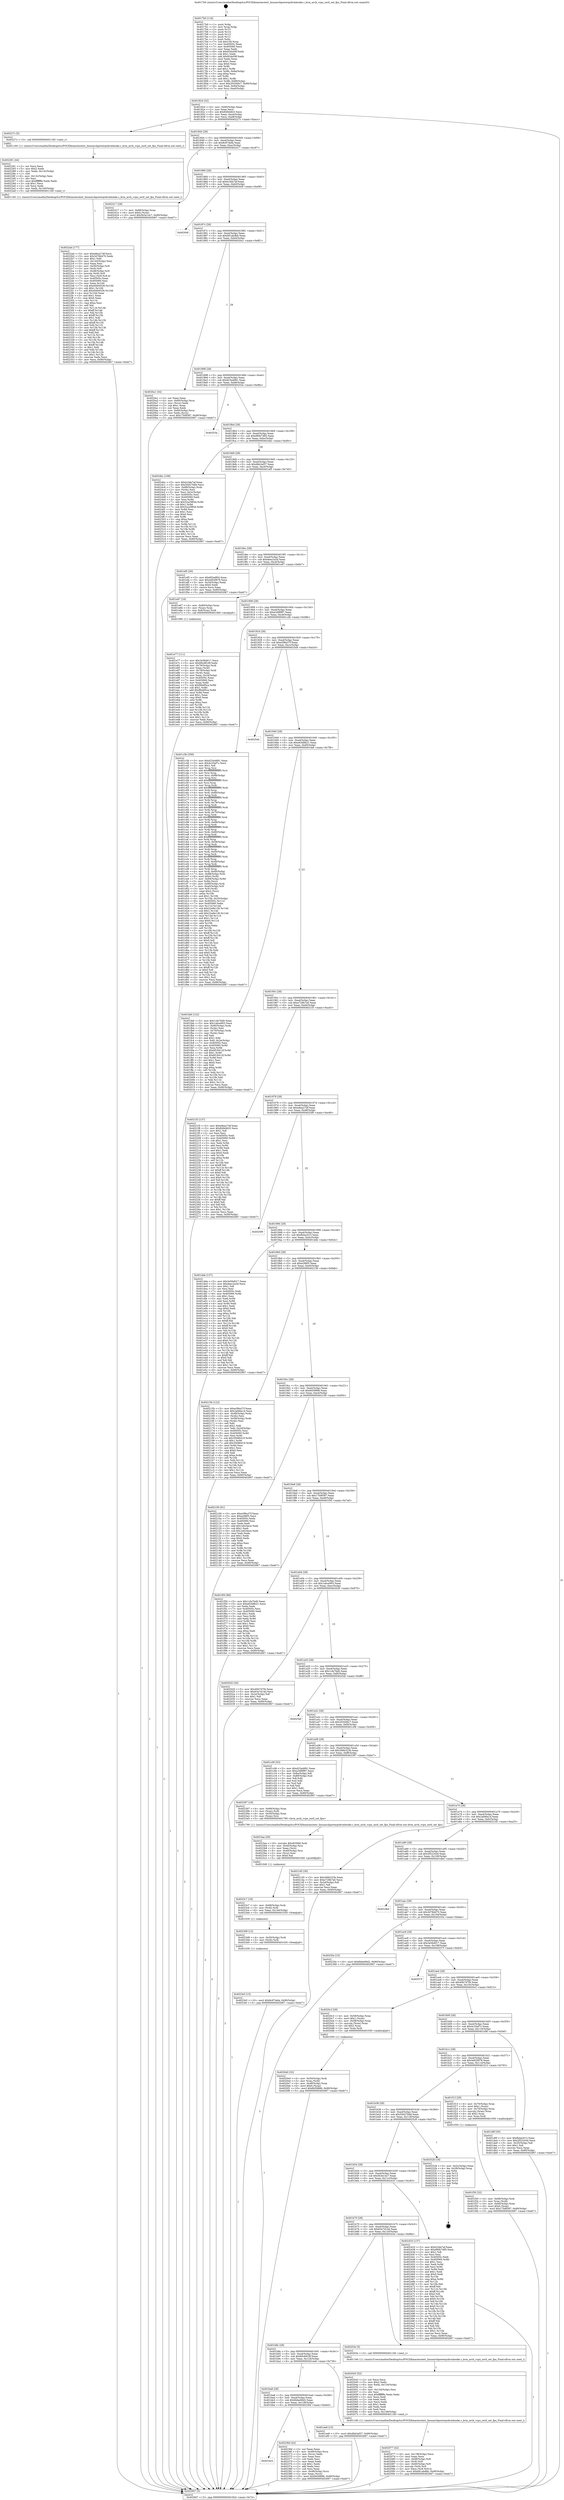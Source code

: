 digraph "0x4017b0" {
  label = "0x4017b0 (/mnt/c/Users/mathe/Desktop/tcc/POCII/binaries/extr_linuxarchpowerpckvmbooke.c_kvm_arch_vcpu_ioctl_set_fpu_Final-ollvm.out::main(0))"
  labelloc = "t"
  node[shape=record]

  Entry [label="",width=0.3,height=0.3,shape=circle,fillcolor=black,style=filled]
  "0x401824" [label="{
     0x401824 [32]\l
     | [instrs]\l
     &nbsp;&nbsp;0x401824 \<+6\>: mov -0x90(%rbp),%eax\l
     &nbsp;&nbsp;0x40182a \<+2\>: mov %eax,%ecx\l
     &nbsp;&nbsp;0x40182c \<+6\>: sub $0x849d4fc5,%ecx\l
     &nbsp;&nbsp;0x401832 \<+6\>: mov %eax,-0xa4(%rbp)\l
     &nbsp;&nbsp;0x401838 \<+6\>: mov %ecx,-0xa8(%rbp)\l
     &nbsp;&nbsp;0x40183e \<+6\>: je 000000000040227c \<main+0xacc\>\l
  }"]
  "0x40227c" [label="{
     0x40227c [5]\l
     | [instrs]\l
     &nbsp;&nbsp;0x40227c \<+5\>: call 0000000000401160 \<next_i\>\l
     | [calls]\l
     &nbsp;&nbsp;0x401160 \{1\} (/mnt/c/Users/mathe/Desktop/tcc/POCII/binaries/extr_linuxarchpowerpckvmbooke.c_kvm_arch_vcpu_ioctl_set_fpu_Final-ollvm.out::next_i)\l
  }"]
  "0x401844" [label="{
     0x401844 [28]\l
     | [instrs]\l
     &nbsp;&nbsp;0x401844 \<+5\>: jmp 0000000000401849 \<main+0x99\>\l
     &nbsp;&nbsp;0x401849 \<+6\>: mov -0xa4(%rbp),%eax\l
     &nbsp;&nbsp;0x40184f \<+5\>: sub $0x8c97defa,%eax\l
     &nbsp;&nbsp;0x401854 \<+6\>: mov %eax,-0xac(%rbp)\l
     &nbsp;&nbsp;0x40185a \<+6\>: je 0000000000402417 \<main+0xc67\>\l
  }"]
  Exit [label="",width=0.3,height=0.3,shape=circle,fillcolor=black,style=filled,peripheries=2]
  "0x402417" [label="{
     0x402417 [28]\l
     | [instrs]\l
     &nbsp;&nbsp;0x402417 \<+7\>: mov -0x88(%rbp),%rax\l
     &nbsp;&nbsp;0x40241e \<+6\>: movl $0x0,(%rax)\l
     &nbsp;&nbsp;0x402424 \<+10\>: movl $0x5b3e14c7,-0x90(%rbp)\l
     &nbsp;&nbsp;0x40242e \<+5\>: jmp 0000000000402667 \<main+0xeb7\>\l
  }"]
  "0x401860" [label="{
     0x401860 [28]\l
     | [instrs]\l
     &nbsp;&nbsp;0x401860 \<+5\>: jmp 0000000000401865 \<main+0xb5\>\l
     &nbsp;&nbsp;0x401865 \<+6\>: mov -0xa4(%rbp),%eax\l
     &nbsp;&nbsp;0x40186b \<+5\>: sub $0xb1bfa7af,%eax\l
     &nbsp;&nbsp;0x401870 \<+6\>: mov %eax,-0xb0(%rbp)\l
     &nbsp;&nbsp;0x401876 \<+6\>: je 000000000040264f \<main+0xe9f\>\l
  }"]
  "0x4023e5" [label="{
     0x4023e5 [15]\l
     | [instrs]\l
     &nbsp;&nbsp;0x4023e5 \<+10\>: movl $0x8c97defa,-0x90(%rbp)\l
     &nbsp;&nbsp;0x4023ef \<+5\>: jmp 0000000000402667 \<main+0xeb7\>\l
  }"]
  "0x40264f" [label="{
     0x40264f\l
  }", style=dashed]
  "0x40187c" [label="{
     0x40187c [28]\l
     | [instrs]\l
     &nbsp;&nbsp;0x40187c \<+5\>: jmp 0000000000401881 \<main+0xd1\>\l
     &nbsp;&nbsp;0x401881 \<+6\>: mov -0xa4(%rbp),%eax\l
     &nbsp;&nbsp;0x401887 \<+5\>: sub $0xb81abdbb,%eax\l
     &nbsp;&nbsp;0x40188c \<+6\>: mov %eax,-0xb4(%rbp)\l
     &nbsp;&nbsp;0x401892 \<+6\>: je 00000000004020a1 \<main+0x8f1\>\l
  }"]
  "0x4023d9" [label="{
     0x4023d9 [12]\l
     | [instrs]\l
     &nbsp;&nbsp;0x4023d9 \<+4\>: mov -0x50(%rbp),%rdi\l
     &nbsp;&nbsp;0x4023dd \<+3\>: mov (%rdi),%rdi\l
     &nbsp;&nbsp;0x4023e0 \<+5\>: call 0000000000401030 \<free@plt\>\l
     | [calls]\l
     &nbsp;&nbsp;0x401030 \{1\} (unknown)\l
  }"]
  "0x4020a1" [label="{
     0x4020a1 [34]\l
     | [instrs]\l
     &nbsp;&nbsp;0x4020a1 \<+2\>: xor %eax,%eax\l
     &nbsp;&nbsp;0x4020a3 \<+4\>: mov -0x60(%rbp),%rcx\l
     &nbsp;&nbsp;0x4020a7 \<+2\>: mov (%rcx),%edx\l
     &nbsp;&nbsp;0x4020a9 \<+3\>: sub $0x1,%eax\l
     &nbsp;&nbsp;0x4020ac \<+2\>: sub %eax,%edx\l
     &nbsp;&nbsp;0x4020ae \<+4\>: mov -0x60(%rbp),%rcx\l
     &nbsp;&nbsp;0x4020b2 \<+2\>: mov %edx,(%rcx)\l
     &nbsp;&nbsp;0x4020b4 \<+10\>: movl $0x17b9f387,-0x90(%rbp)\l
     &nbsp;&nbsp;0x4020be \<+5\>: jmp 0000000000402667 \<main+0xeb7\>\l
  }"]
  "0x401898" [label="{
     0x401898 [28]\l
     | [instrs]\l
     &nbsp;&nbsp;0x401898 \<+5\>: jmp 000000000040189d \<main+0xed\>\l
     &nbsp;&nbsp;0x40189d \<+6\>: mov -0xa4(%rbp),%eax\l
     &nbsp;&nbsp;0x4018a3 \<+5\>: sub $0xd23a4891,%eax\l
     &nbsp;&nbsp;0x4018a8 \<+6\>: mov %eax,-0xb8(%rbp)\l
     &nbsp;&nbsp;0x4018ae \<+6\>: je 000000000040253a \<main+0xd8a\>\l
  }"]
  "0x4023c7" [label="{
     0x4023c7 [18]\l
     | [instrs]\l
     &nbsp;&nbsp;0x4023c7 \<+4\>: mov -0x68(%rbp),%rdi\l
     &nbsp;&nbsp;0x4023cb \<+3\>: mov (%rdi),%rdi\l
     &nbsp;&nbsp;0x4023ce \<+6\>: mov %eax,-0x144(%rbp)\l
     &nbsp;&nbsp;0x4023d4 \<+5\>: call 0000000000401030 \<free@plt\>\l
     | [calls]\l
     &nbsp;&nbsp;0x401030 \{1\} (unknown)\l
  }"]
  "0x40253a" [label="{
     0x40253a\l
  }", style=dashed]
  "0x4018b4" [label="{
     0x4018b4 [28]\l
     | [instrs]\l
     &nbsp;&nbsp;0x4018b4 \<+5\>: jmp 00000000004018b9 \<main+0x109\>\l
     &nbsp;&nbsp;0x4018b9 \<+6\>: mov -0xa4(%rbp),%eax\l
     &nbsp;&nbsp;0x4018bf \<+5\>: sub $0xd90b7485,%eax\l
     &nbsp;&nbsp;0x4018c4 \<+6\>: mov %eax,-0xbc(%rbp)\l
     &nbsp;&nbsp;0x4018ca \<+6\>: je 00000000004024bc \<main+0xd0c\>\l
  }"]
  "0x4023aa" [label="{
     0x4023aa [29]\l
     | [instrs]\l
     &nbsp;&nbsp;0x4023aa \<+10\>: movabs $0x4030b6,%rdi\l
     &nbsp;&nbsp;0x4023b4 \<+4\>: mov -0x40(%rbp),%rsi\l
     &nbsp;&nbsp;0x4023b8 \<+2\>: mov %eax,(%rsi)\l
     &nbsp;&nbsp;0x4023ba \<+4\>: mov -0x40(%rbp),%rsi\l
     &nbsp;&nbsp;0x4023be \<+2\>: mov (%rsi),%esi\l
     &nbsp;&nbsp;0x4023c0 \<+2\>: mov $0x0,%al\l
     &nbsp;&nbsp;0x4023c2 \<+5\>: call 0000000000401040 \<printf@plt\>\l
     | [calls]\l
     &nbsp;&nbsp;0x401040 \{1\} (unknown)\l
  }"]
  "0x4024bc" [label="{
     0x4024bc [108]\l
     | [instrs]\l
     &nbsp;&nbsp;0x4024bc \<+5\>: mov $0xb1bfa7af,%eax\l
     &nbsp;&nbsp;0x4024c1 \<+5\>: mov $0x50d27b8d,%ecx\l
     &nbsp;&nbsp;0x4024c6 \<+7\>: mov -0x88(%rbp),%rdx\l
     &nbsp;&nbsp;0x4024cd \<+2\>: mov (%rdx),%esi\l
     &nbsp;&nbsp;0x4024cf \<+3\>: mov %esi,-0x2c(%rbp)\l
     &nbsp;&nbsp;0x4024d2 \<+7\>: mov 0x40505c,%esi\l
     &nbsp;&nbsp;0x4024d9 \<+7\>: mov 0x405060,%edi\l
     &nbsp;&nbsp;0x4024e0 \<+3\>: mov %esi,%r8d\l
     &nbsp;&nbsp;0x4024e3 \<+7\>: add $0x52a2985d,%r8d\l
     &nbsp;&nbsp;0x4024ea \<+4\>: sub $0x1,%r8d\l
     &nbsp;&nbsp;0x4024ee \<+7\>: sub $0x52a2985d,%r8d\l
     &nbsp;&nbsp;0x4024f5 \<+4\>: imul %r8d,%esi\l
     &nbsp;&nbsp;0x4024f9 \<+3\>: and $0x1,%esi\l
     &nbsp;&nbsp;0x4024fc \<+3\>: cmp $0x0,%esi\l
     &nbsp;&nbsp;0x4024ff \<+4\>: sete %r9b\l
     &nbsp;&nbsp;0x402503 \<+3\>: cmp $0xa,%edi\l
     &nbsp;&nbsp;0x402506 \<+4\>: setl %r10b\l
     &nbsp;&nbsp;0x40250a \<+3\>: mov %r9b,%r11b\l
     &nbsp;&nbsp;0x40250d \<+3\>: and %r10b,%r11b\l
     &nbsp;&nbsp;0x402510 \<+3\>: xor %r10b,%r9b\l
     &nbsp;&nbsp;0x402513 \<+3\>: or %r9b,%r11b\l
     &nbsp;&nbsp;0x402516 \<+4\>: test $0x1,%r11b\l
     &nbsp;&nbsp;0x40251a \<+3\>: cmovne %ecx,%eax\l
     &nbsp;&nbsp;0x40251d \<+6\>: mov %eax,-0x90(%rbp)\l
     &nbsp;&nbsp;0x402523 \<+5\>: jmp 0000000000402667 \<main+0xeb7\>\l
  }"]
  "0x4018d0" [label="{
     0x4018d0 [28]\l
     | [instrs]\l
     &nbsp;&nbsp;0x4018d0 \<+5\>: jmp 00000000004018d5 \<main+0x125\>\l
     &nbsp;&nbsp;0x4018d5 \<+6\>: mov -0xa4(%rbp),%eax\l
     &nbsp;&nbsp;0x4018db \<+5\>: sub $0xdbb3af37,%eax\l
     &nbsp;&nbsp;0x4018e0 \<+6\>: mov %eax,-0xc0(%rbp)\l
     &nbsp;&nbsp;0x4018e6 \<+6\>: je 0000000000401ef5 \<main+0x745\>\l
  }"]
  "0x401bc4" [label="{
     0x401bc4\l
  }", style=dashed]
  "0x401ef5" [label="{
     0x401ef5 [30]\l
     | [instrs]\l
     &nbsp;&nbsp;0x401ef5 \<+5\>: mov $0x6f2edf04,%eax\l
     &nbsp;&nbsp;0x401efa \<+5\>: mov $0x4d02f978,%ecx\l
     &nbsp;&nbsp;0x401eff \<+3\>: mov -0x34(%rbp),%edx\l
     &nbsp;&nbsp;0x401f02 \<+3\>: cmp $0x0,%edx\l
     &nbsp;&nbsp;0x401f05 \<+3\>: cmove %ecx,%eax\l
     &nbsp;&nbsp;0x401f08 \<+6\>: mov %eax,-0x90(%rbp)\l
     &nbsp;&nbsp;0x401f0e \<+5\>: jmp 0000000000402667 \<main+0xeb7\>\l
  }"]
  "0x4018ec" [label="{
     0x4018ec [28]\l
     | [instrs]\l
     &nbsp;&nbsp;0x4018ec \<+5\>: jmp 00000000004018f1 \<main+0x141\>\l
     &nbsp;&nbsp;0x4018f1 \<+6\>: mov -0xa4(%rbp),%eax\l
     &nbsp;&nbsp;0x4018f7 \<+5\>: sub $0xdeec2a3d,%eax\l
     &nbsp;&nbsp;0x4018fc \<+6\>: mov %eax,-0xc4(%rbp)\l
     &nbsp;&nbsp;0x401902 \<+6\>: je 0000000000401e67 \<main+0x6b7\>\l
  }"]
  "0x40236d" [label="{
     0x40236d [42]\l
     | [instrs]\l
     &nbsp;&nbsp;0x40236d \<+2\>: xor %eax,%eax\l
     &nbsp;&nbsp;0x40236f \<+4\>: mov -0x48(%rbp),%rcx\l
     &nbsp;&nbsp;0x402373 \<+2\>: mov (%rcx),%edx\l
     &nbsp;&nbsp;0x402375 \<+2\>: mov %eax,%esi\l
     &nbsp;&nbsp;0x402377 \<+2\>: sub %edx,%esi\l
     &nbsp;&nbsp;0x402379 \<+2\>: mov %eax,%edx\l
     &nbsp;&nbsp;0x40237b \<+3\>: sub $0x1,%edx\l
     &nbsp;&nbsp;0x40237e \<+2\>: add %edx,%esi\l
     &nbsp;&nbsp;0x402380 \<+2\>: sub %esi,%eax\l
     &nbsp;&nbsp;0x402382 \<+4\>: mov -0x48(%rbp),%rcx\l
     &nbsp;&nbsp;0x402386 \<+2\>: mov %eax,(%rcx)\l
     &nbsp;&nbsp;0x402388 \<+10\>: movl $0x8459886,-0x90(%rbp)\l
     &nbsp;&nbsp;0x402392 \<+5\>: jmp 0000000000402667 \<main+0xeb7\>\l
  }"]
  "0x401e67" [label="{
     0x401e67 [16]\l
     | [instrs]\l
     &nbsp;&nbsp;0x401e67 \<+4\>: mov -0x80(%rbp),%rax\l
     &nbsp;&nbsp;0x401e6b \<+3\>: mov (%rax),%rax\l
     &nbsp;&nbsp;0x401e6e \<+4\>: mov 0x8(%rax),%rdi\l
     &nbsp;&nbsp;0x401e72 \<+5\>: call 0000000000401060 \<atoi@plt\>\l
     | [calls]\l
     &nbsp;&nbsp;0x401060 \{1\} (unknown)\l
  }"]
  "0x401908" [label="{
     0x401908 [28]\l
     | [instrs]\l
     &nbsp;&nbsp;0x401908 \<+5\>: jmp 000000000040190d \<main+0x15d\>\l
     &nbsp;&nbsp;0x40190d \<+6\>: mov -0xa4(%rbp),%eax\l
     &nbsp;&nbsp;0x401913 \<+5\>: sub $0xe3df9f97,%eax\l
     &nbsp;&nbsp;0x401918 \<+6\>: mov %eax,-0xc8(%rbp)\l
     &nbsp;&nbsp;0x40191e \<+6\>: je 0000000000401c3b \<main+0x48b\>\l
  }"]
  "0x4022ad" [label="{
     0x4022ad [177]\l
     | [instrs]\l
     &nbsp;&nbsp;0x4022ad \<+5\>: mov $0xe8ea27df,%ecx\l
     &nbsp;&nbsp;0x4022b2 \<+5\>: mov $0x3d78d470,%edx\l
     &nbsp;&nbsp;0x4022b7 \<+3\>: mov $0x1,%dil\l
     &nbsp;&nbsp;0x4022ba \<+6\>: mov -0x140(%rbp),%esi\l
     &nbsp;&nbsp;0x4022c0 \<+3\>: imul %eax,%esi\l
     &nbsp;&nbsp;0x4022c3 \<+4\>: mov -0x50(%rbp),%r8\l
     &nbsp;&nbsp;0x4022c7 \<+3\>: mov (%r8),%r8\l
     &nbsp;&nbsp;0x4022ca \<+4\>: mov -0x48(%rbp),%r9\l
     &nbsp;&nbsp;0x4022ce \<+3\>: movslq (%r9),%r9\l
     &nbsp;&nbsp;0x4022d1 \<+4\>: mov %esi,(%r8,%r9,4)\l
     &nbsp;&nbsp;0x4022d5 \<+7\>: mov 0x40505c,%eax\l
     &nbsp;&nbsp;0x4022dc \<+7\>: mov 0x405060,%esi\l
     &nbsp;&nbsp;0x4022e3 \<+3\>: mov %eax,%r10d\l
     &nbsp;&nbsp;0x4022e6 \<+7\>: sub $0xe0d04526,%r10d\l
     &nbsp;&nbsp;0x4022ed \<+4\>: sub $0x1,%r10d\l
     &nbsp;&nbsp;0x4022f1 \<+7\>: add $0xe0d04526,%r10d\l
     &nbsp;&nbsp;0x4022f8 \<+4\>: imul %r10d,%eax\l
     &nbsp;&nbsp;0x4022fc \<+3\>: and $0x1,%eax\l
     &nbsp;&nbsp;0x4022ff \<+3\>: cmp $0x0,%eax\l
     &nbsp;&nbsp;0x402302 \<+4\>: sete %r11b\l
     &nbsp;&nbsp;0x402306 \<+3\>: cmp $0xa,%esi\l
     &nbsp;&nbsp;0x402309 \<+3\>: setl %bl\l
     &nbsp;&nbsp;0x40230c \<+3\>: mov %r11b,%r14b\l
     &nbsp;&nbsp;0x40230f \<+4\>: xor $0xff,%r14b\l
     &nbsp;&nbsp;0x402313 \<+3\>: mov %bl,%r15b\l
     &nbsp;&nbsp;0x402316 \<+4\>: xor $0xff,%r15b\l
     &nbsp;&nbsp;0x40231a \<+4\>: xor $0x1,%dil\l
     &nbsp;&nbsp;0x40231e \<+3\>: mov %r14b,%r12b\l
     &nbsp;&nbsp;0x402321 \<+4\>: and $0xff,%r12b\l
     &nbsp;&nbsp;0x402325 \<+3\>: and %dil,%r11b\l
     &nbsp;&nbsp;0x402328 \<+3\>: mov %r15b,%r13b\l
     &nbsp;&nbsp;0x40232b \<+4\>: and $0xff,%r13b\l
     &nbsp;&nbsp;0x40232f \<+3\>: and %dil,%bl\l
     &nbsp;&nbsp;0x402332 \<+3\>: or %r11b,%r12b\l
     &nbsp;&nbsp;0x402335 \<+3\>: or %bl,%r13b\l
     &nbsp;&nbsp;0x402338 \<+3\>: xor %r13b,%r12b\l
     &nbsp;&nbsp;0x40233b \<+3\>: or %r15b,%r14b\l
     &nbsp;&nbsp;0x40233e \<+4\>: xor $0xff,%r14b\l
     &nbsp;&nbsp;0x402342 \<+4\>: or $0x1,%dil\l
     &nbsp;&nbsp;0x402346 \<+3\>: and %dil,%r14b\l
     &nbsp;&nbsp;0x402349 \<+3\>: or %r14b,%r12b\l
     &nbsp;&nbsp;0x40234c \<+4\>: test $0x1,%r12b\l
     &nbsp;&nbsp;0x402350 \<+3\>: cmovne %edx,%ecx\l
     &nbsp;&nbsp;0x402353 \<+6\>: mov %ecx,-0x90(%rbp)\l
     &nbsp;&nbsp;0x402359 \<+5\>: jmp 0000000000402667 \<main+0xeb7\>\l
  }"]
  "0x401c3b" [label="{
     0x401c3b [356]\l
     | [instrs]\l
     &nbsp;&nbsp;0x401c3b \<+5\>: mov $0xd23a4891,%eax\l
     &nbsp;&nbsp;0x401c40 \<+5\>: mov $0x4c35af7c,%ecx\l
     &nbsp;&nbsp;0x401c45 \<+2\>: mov $0x1,%dl\l
     &nbsp;&nbsp;0x401c47 \<+3\>: mov %rsp,%rsi\l
     &nbsp;&nbsp;0x401c4a \<+4\>: add $0xfffffffffffffff0,%rsi\l
     &nbsp;&nbsp;0x401c4e \<+3\>: mov %rsi,%rsp\l
     &nbsp;&nbsp;0x401c51 \<+7\>: mov %rsi,-0x88(%rbp)\l
     &nbsp;&nbsp;0x401c58 \<+3\>: mov %rsp,%rsi\l
     &nbsp;&nbsp;0x401c5b \<+4\>: add $0xfffffffffffffff0,%rsi\l
     &nbsp;&nbsp;0x401c5f \<+3\>: mov %rsi,%rsp\l
     &nbsp;&nbsp;0x401c62 \<+3\>: mov %rsp,%rdi\l
     &nbsp;&nbsp;0x401c65 \<+4\>: add $0xfffffffffffffff0,%rdi\l
     &nbsp;&nbsp;0x401c69 \<+3\>: mov %rdi,%rsp\l
     &nbsp;&nbsp;0x401c6c \<+4\>: mov %rdi,-0x80(%rbp)\l
     &nbsp;&nbsp;0x401c70 \<+3\>: mov %rsp,%rdi\l
     &nbsp;&nbsp;0x401c73 \<+4\>: add $0xfffffffffffffff0,%rdi\l
     &nbsp;&nbsp;0x401c77 \<+3\>: mov %rdi,%rsp\l
     &nbsp;&nbsp;0x401c7a \<+4\>: mov %rdi,-0x78(%rbp)\l
     &nbsp;&nbsp;0x401c7e \<+3\>: mov %rsp,%rdi\l
     &nbsp;&nbsp;0x401c81 \<+4\>: add $0xfffffffffffffff0,%rdi\l
     &nbsp;&nbsp;0x401c85 \<+3\>: mov %rdi,%rsp\l
     &nbsp;&nbsp;0x401c88 \<+4\>: mov %rdi,-0x70(%rbp)\l
     &nbsp;&nbsp;0x401c8c \<+3\>: mov %rsp,%rdi\l
     &nbsp;&nbsp;0x401c8f \<+4\>: add $0xfffffffffffffff0,%rdi\l
     &nbsp;&nbsp;0x401c93 \<+3\>: mov %rdi,%rsp\l
     &nbsp;&nbsp;0x401c96 \<+4\>: mov %rdi,-0x68(%rbp)\l
     &nbsp;&nbsp;0x401c9a \<+3\>: mov %rsp,%rdi\l
     &nbsp;&nbsp;0x401c9d \<+4\>: add $0xfffffffffffffff0,%rdi\l
     &nbsp;&nbsp;0x401ca1 \<+3\>: mov %rdi,%rsp\l
     &nbsp;&nbsp;0x401ca4 \<+4\>: mov %rdi,-0x60(%rbp)\l
     &nbsp;&nbsp;0x401ca8 \<+3\>: mov %rsp,%rdi\l
     &nbsp;&nbsp;0x401cab \<+4\>: add $0xfffffffffffffff0,%rdi\l
     &nbsp;&nbsp;0x401caf \<+3\>: mov %rdi,%rsp\l
     &nbsp;&nbsp;0x401cb2 \<+4\>: mov %rdi,-0x58(%rbp)\l
     &nbsp;&nbsp;0x401cb6 \<+3\>: mov %rsp,%rdi\l
     &nbsp;&nbsp;0x401cb9 \<+4\>: add $0xfffffffffffffff0,%rdi\l
     &nbsp;&nbsp;0x401cbd \<+3\>: mov %rdi,%rsp\l
     &nbsp;&nbsp;0x401cc0 \<+4\>: mov %rdi,-0x50(%rbp)\l
     &nbsp;&nbsp;0x401cc4 \<+3\>: mov %rsp,%rdi\l
     &nbsp;&nbsp;0x401cc7 \<+4\>: add $0xfffffffffffffff0,%rdi\l
     &nbsp;&nbsp;0x401ccb \<+3\>: mov %rdi,%rsp\l
     &nbsp;&nbsp;0x401cce \<+4\>: mov %rdi,-0x48(%rbp)\l
     &nbsp;&nbsp;0x401cd2 \<+3\>: mov %rsp,%rdi\l
     &nbsp;&nbsp;0x401cd5 \<+4\>: add $0xfffffffffffffff0,%rdi\l
     &nbsp;&nbsp;0x401cd9 \<+3\>: mov %rdi,%rsp\l
     &nbsp;&nbsp;0x401cdc \<+4\>: mov %rdi,-0x40(%rbp)\l
     &nbsp;&nbsp;0x401ce0 \<+7\>: mov -0x88(%rbp),%rdi\l
     &nbsp;&nbsp;0x401ce7 \<+6\>: movl $0x0,(%rdi)\l
     &nbsp;&nbsp;0x401ced \<+7\>: mov -0x94(%rbp),%r8d\l
     &nbsp;&nbsp;0x401cf4 \<+3\>: mov %r8d,(%rsi)\l
     &nbsp;&nbsp;0x401cf7 \<+4\>: mov -0x80(%rbp),%rdi\l
     &nbsp;&nbsp;0x401cfb \<+7\>: mov -0xa0(%rbp),%r9\l
     &nbsp;&nbsp;0x401d02 \<+3\>: mov %r9,(%rdi)\l
     &nbsp;&nbsp;0x401d05 \<+3\>: cmpl $0x2,(%rsi)\l
     &nbsp;&nbsp;0x401d08 \<+4\>: setne %r10b\l
     &nbsp;&nbsp;0x401d0c \<+4\>: and $0x1,%r10b\l
     &nbsp;&nbsp;0x401d10 \<+4\>: mov %r10b,-0x35(%rbp)\l
     &nbsp;&nbsp;0x401d14 \<+8\>: mov 0x40505c,%r11d\l
     &nbsp;&nbsp;0x401d1c \<+7\>: mov 0x405060,%ebx\l
     &nbsp;&nbsp;0x401d23 \<+3\>: mov %r11d,%r14d\l
     &nbsp;&nbsp;0x401d26 \<+7\>: sub $0x22a9e136,%r14d\l
     &nbsp;&nbsp;0x401d2d \<+4\>: sub $0x1,%r14d\l
     &nbsp;&nbsp;0x401d31 \<+7\>: add $0x22a9e136,%r14d\l
     &nbsp;&nbsp;0x401d38 \<+4\>: imul %r14d,%r11d\l
     &nbsp;&nbsp;0x401d3c \<+4\>: and $0x1,%r11d\l
     &nbsp;&nbsp;0x401d40 \<+4\>: cmp $0x0,%r11d\l
     &nbsp;&nbsp;0x401d44 \<+4\>: sete %r10b\l
     &nbsp;&nbsp;0x401d48 \<+3\>: cmp $0xa,%ebx\l
     &nbsp;&nbsp;0x401d4b \<+4\>: setl %r15b\l
     &nbsp;&nbsp;0x401d4f \<+3\>: mov %r10b,%r12b\l
     &nbsp;&nbsp;0x401d52 \<+4\>: xor $0xff,%r12b\l
     &nbsp;&nbsp;0x401d56 \<+3\>: mov %r15b,%r13b\l
     &nbsp;&nbsp;0x401d59 \<+4\>: xor $0xff,%r13b\l
     &nbsp;&nbsp;0x401d5d \<+3\>: xor $0x0,%dl\l
     &nbsp;&nbsp;0x401d60 \<+3\>: mov %r12b,%sil\l
     &nbsp;&nbsp;0x401d63 \<+4\>: and $0x0,%sil\l
     &nbsp;&nbsp;0x401d67 \<+3\>: and %dl,%r10b\l
     &nbsp;&nbsp;0x401d6a \<+3\>: mov %r13b,%dil\l
     &nbsp;&nbsp;0x401d6d \<+4\>: and $0x0,%dil\l
     &nbsp;&nbsp;0x401d71 \<+3\>: and %dl,%r15b\l
     &nbsp;&nbsp;0x401d74 \<+3\>: or %r10b,%sil\l
     &nbsp;&nbsp;0x401d77 \<+3\>: or %r15b,%dil\l
     &nbsp;&nbsp;0x401d7a \<+3\>: xor %dil,%sil\l
     &nbsp;&nbsp;0x401d7d \<+3\>: or %r13b,%r12b\l
     &nbsp;&nbsp;0x401d80 \<+4\>: xor $0xff,%r12b\l
     &nbsp;&nbsp;0x401d84 \<+3\>: or $0x0,%dl\l
     &nbsp;&nbsp;0x401d87 \<+3\>: and %dl,%r12b\l
     &nbsp;&nbsp;0x401d8a \<+3\>: or %r12b,%sil\l
     &nbsp;&nbsp;0x401d8d \<+4\>: test $0x1,%sil\l
     &nbsp;&nbsp;0x401d91 \<+3\>: cmovne %ecx,%eax\l
     &nbsp;&nbsp;0x401d94 \<+6\>: mov %eax,-0x90(%rbp)\l
     &nbsp;&nbsp;0x401d9a \<+5\>: jmp 0000000000402667 \<main+0xeb7\>\l
  }"]
  "0x401924" [label="{
     0x401924 [28]\l
     | [instrs]\l
     &nbsp;&nbsp;0x401924 \<+5\>: jmp 0000000000401929 \<main+0x179\>\l
     &nbsp;&nbsp;0x401929 \<+6\>: mov -0xa4(%rbp),%eax\l
     &nbsp;&nbsp;0x40192f \<+5\>: sub $0xe5f6a37f,%eax\l
     &nbsp;&nbsp;0x401934 \<+6\>: mov %eax,-0xcc(%rbp)\l
     &nbsp;&nbsp;0x40193a \<+6\>: je 00000000004025d4 \<main+0xe24\>\l
  }"]
  "0x402281" [label="{
     0x402281 [44]\l
     | [instrs]\l
     &nbsp;&nbsp;0x402281 \<+2\>: xor %ecx,%ecx\l
     &nbsp;&nbsp;0x402283 \<+5\>: mov $0x2,%edx\l
     &nbsp;&nbsp;0x402288 \<+6\>: mov %edx,-0x13c(%rbp)\l
     &nbsp;&nbsp;0x40228e \<+1\>: cltd\l
     &nbsp;&nbsp;0x40228f \<+6\>: mov -0x13c(%rbp),%esi\l
     &nbsp;&nbsp;0x402295 \<+2\>: idiv %esi\l
     &nbsp;&nbsp;0x402297 \<+6\>: imul $0xfffffffe,%edx,%edx\l
     &nbsp;&nbsp;0x40229d \<+3\>: sub $0x1,%ecx\l
     &nbsp;&nbsp;0x4022a0 \<+2\>: sub %ecx,%edx\l
     &nbsp;&nbsp;0x4022a2 \<+6\>: mov %edx,-0x140(%rbp)\l
     &nbsp;&nbsp;0x4022a8 \<+5\>: call 0000000000401160 \<next_i\>\l
     | [calls]\l
     &nbsp;&nbsp;0x401160 \{1\} (/mnt/c/Users/mathe/Desktop/tcc/POCII/binaries/extr_linuxarchpowerpckvmbooke.c_kvm_arch_vcpu_ioctl_set_fpu_Final-ollvm.out::next_i)\l
  }"]
  "0x4025d4" [label="{
     0x4025d4\l
  }", style=dashed]
  "0x401940" [label="{
     0x401940 [28]\l
     | [instrs]\l
     &nbsp;&nbsp;0x401940 \<+5\>: jmp 0000000000401945 \<main+0x195\>\l
     &nbsp;&nbsp;0x401945 \<+6\>: mov -0xa4(%rbp),%eax\l
     &nbsp;&nbsp;0x40194b \<+5\>: sub $0xe63d8b21,%eax\l
     &nbsp;&nbsp;0x401950 \<+6\>: mov %eax,-0xd0(%rbp)\l
     &nbsp;&nbsp;0x401956 \<+6\>: je 0000000000401fa6 \<main+0x7f6\>\l
  }"]
  "0x4020e0" [label="{
     0x4020e0 [32]\l
     | [instrs]\l
     &nbsp;&nbsp;0x4020e0 \<+4\>: mov -0x50(%rbp),%rdi\l
     &nbsp;&nbsp;0x4020e4 \<+3\>: mov %rax,(%rdi)\l
     &nbsp;&nbsp;0x4020e7 \<+4\>: mov -0x48(%rbp),%rax\l
     &nbsp;&nbsp;0x4020eb \<+6\>: movl $0x0,(%rax)\l
     &nbsp;&nbsp;0x4020f1 \<+10\>: movl $0x8459886,-0x90(%rbp)\l
     &nbsp;&nbsp;0x4020fb \<+5\>: jmp 0000000000402667 \<main+0xeb7\>\l
  }"]
  "0x401fa6" [label="{
     0x401fa6 [122]\l
     | [instrs]\l
     &nbsp;&nbsp;0x401fa6 \<+5\>: mov $0x1cfa7bd0,%eax\l
     &nbsp;&nbsp;0x401fab \<+5\>: mov $0x1abce903,%ecx\l
     &nbsp;&nbsp;0x401fb0 \<+4\>: mov -0x60(%rbp),%rdx\l
     &nbsp;&nbsp;0x401fb4 \<+2\>: mov (%rdx),%esi\l
     &nbsp;&nbsp;0x401fb6 \<+4\>: mov -0x70(%rbp),%rdx\l
     &nbsp;&nbsp;0x401fba \<+2\>: cmp (%rdx),%esi\l
     &nbsp;&nbsp;0x401fbc \<+4\>: setl %dil\l
     &nbsp;&nbsp;0x401fc0 \<+4\>: and $0x1,%dil\l
     &nbsp;&nbsp;0x401fc4 \<+4\>: mov %dil,-0x2e(%rbp)\l
     &nbsp;&nbsp;0x401fc8 \<+7\>: mov 0x40505c,%esi\l
     &nbsp;&nbsp;0x401fcf \<+8\>: mov 0x405060,%r8d\l
     &nbsp;&nbsp;0x401fd7 \<+3\>: mov %esi,%r9d\l
     &nbsp;&nbsp;0x401fda \<+7\>: add $0x6f18412f,%r9d\l
     &nbsp;&nbsp;0x401fe1 \<+4\>: sub $0x1,%r9d\l
     &nbsp;&nbsp;0x401fe5 \<+7\>: sub $0x6f18412f,%r9d\l
     &nbsp;&nbsp;0x401fec \<+4\>: imul %r9d,%esi\l
     &nbsp;&nbsp;0x401ff0 \<+3\>: and $0x1,%esi\l
     &nbsp;&nbsp;0x401ff3 \<+3\>: cmp $0x0,%esi\l
     &nbsp;&nbsp;0x401ff6 \<+4\>: sete %dil\l
     &nbsp;&nbsp;0x401ffa \<+4\>: cmp $0xa,%r8d\l
     &nbsp;&nbsp;0x401ffe \<+4\>: setl %r10b\l
     &nbsp;&nbsp;0x402002 \<+3\>: mov %dil,%r11b\l
     &nbsp;&nbsp;0x402005 \<+3\>: and %r10b,%r11b\l
     &nbsp;&nbsp;0x402008 \<+3\>: xor %r10b,%dil\l
     &nbsp;&nbsp;0x40200b \<+3\>: or %dil,%r11b\l
     &nbsp;&nbsp;0x40200e \<+4\>: test $0x1,%r11b\l
     &nbsp;&nbsp;0x402012 \<+3\>: cmovne %ecx,%eax\l
     &nbsp;&nbsp;0x402015 \<+6\>: mov %eax,-0x90(%rbp)\l
     &nbsp;&nbsp;0x40201b \<+5\>: jmp 0000000000402667 \<main+0xeb7\>\l
  }"]
  "0x40195c" [label="{
     0x40195c [28]\l
     | [instrs]\l
     &nbsp;&nbsp;0x40195c \<+5\>: jmp 0000000000401961 \<main+0x1b1\>\l
     &nbsp;&nbsp;0x401961 \<+6\>: mov -0xa4(%rbp),%eax\l
     &nbsp;&nbsp;0x401967 \<+5\>: sub $0xe728b7a0,%eax\l
     &nbsp;&nbsp;0x40196c \<+6\>: mov %eax,-0xd4(%rbp)\l
     &nbsp;&nbsp;0x401972 \<+6\>: je 00000000004021f3 \<main+0xa43\>\l
  }"]
  "0x402077" [label="{
     0x402077 [42]\l
     | [instrs]\l
     &nbsp;&nbsp;0x402077 \<+6\>: mov -0x138(%rbp),%ecx\l
     &nbsp;&nbsp;0x40207d \<+3\>: imul %eax,%ecx\l
     &nbsp;&nbsp;0x402080 \<+4\>: mov -0x68(%rbp),%r8\l
     &nbsp;&nbsp;0x402084 \<+3\>: mov (%r8),%r8\l
     &nbsp;&nbsp;0x402087 \<+4\>: mov -0x60(%rbp),%r9\l
     &nbsp;&nbsp;0x40208b \<+3\>: movslq (%r9),%r9\l
     &nbsp;&nbsp;0x40208e \<+4\>: mov %ecx,(%r8,%r9,4)\l
     &nbsp;&nbsp;0x402092 \<+10\>: movl $0xb81abdbb,-0x90(%rbp)\l
     &nbsp;&nbsp;0x40209c \<+5\>: jmp 0000000000402667 \<main+0xeb7\>\l
  }"]
  "0x4021f3" [label="{
     0x4021f3 [137]\l
     | [instrs]\l
     &nbsp;&nbsp;0x4021f3 \<+5\>: mov $0xe8ea27df,%eax\l
     &nbsp;&nbsp;0x4021f8 \<+5\>: mov $0x849d4fc5,%ecx\l
     &nbsp;&nbsp;0x4021fd \<+2\>: mov $0x1,%dl\l
     &nbsp;&nbsp;0x4021ff \<+2\>: xor %esi,%esi\l
     &nbsp;&nbsp;0x402201 \<+7\>: mov 0x40505c,%edi\l
     &nbsp;&nbsp;0x402208 \<+8\>: mov 0x405060,%r8d\l
     &nbsp;&nbsp;0x402210 \<+3\>: sub $0x1,%esi\l
     &nbsp;&nbsp;0x402213 \<+3\>: mov %edi,%r9d\l
     &nbsp;&nbsp;0x402216 \<+3\>: add %esi,%r9d\l
     &nbsp;&nbsp;0x402219 \<+4\>: imul %r9d,%edi\l
     &nbsp;&nbsp;0x40221d \<+3\>: and $0x1,%edi\l
     &nbsp;&nbsp;0x402220 \<+3\>: cmp $0x0,%edi\l
     &nbsp;&nbsp;0x402223 \<+4\>: sete %r10b\l
     &nbsp;&nbsp;0x402227 \<+4\>: cmp $0xa,%r8d\l
     &nbsp;&nbsp;0x40222b \<+4\>: setl %r11b\l
     &nbsp;&nbsp;0x40222f \<+3\>: mov %r10b,%bl\l
     &nbsp;&nbsp;0x402232 \<+3\>: xor $0xff,%bl\l
     &nbsp;&nbsp;0x402235 \<+3\>: mov %r11b,%r14b\l
     &nbsp;&nbsp;0x402238 \<+4\>: xor $0xff,%r14b\l
     &nbsp;&nbsp;0x40223c \<+3\>: xor $0x0,%dl\l
     &nbsp;&nbsp;0x40223f \<+3\>: mov %bl,%r15b\l
     &nbsp;&nbsp;0x402242 \<+4\>: and $0x0,%r15b\l
     &nbsp;&nbsp;0x402246 \<+3\>: and %dl,%r10b\l
     &nbsp;&nbsp;0x402249 \<+3\>: mov %r14b,%r12b\l
     &nbsp;&nbsp;0x40224c \<+4\>: and $0x0,%r12b\l
     &nbsp;&nbsp;0x402250 \<+3\>: and %dl,%r11b\l
     &nbsp;&nbsp;0x402253 \<+3\>: or %r10b,%r15b\l
     &nbsp;&nbsp;0x402256 \<+3\>: or %r11b,%r12b\l
     &nbsp;&nbsp;0x402259 \<+3\>: xor %r12b,%r15b\l
     &nbsp;&nbsp;0x40225c \<+3\>: or %r14b,%bl\l
     &nbsp;&nbsp;0x40225f \<+3\>: xor $0xff,%bl\l
     &nbsp;&nbsp;0x402262 \<+3\>: or $0x0,%dl\l
     &nbsp;&nbsp;0x402265 \<+2\>: and %dl,%bl\l
     &nbsp;&nbsp;0x402267 \<+3\>: or %bl,%r15b\l
     &nbsp;&nbsp;0x40226a \<+4\>: test $0x1,%r15b\l
     &nbsp;&nbsp;0x40226e \<+3\>: cmovne %ecx,%eax\l
     &nbsp;&nbsp;0x402271 \<+6\>: mov %eax,-0x90(%rbp)\l
     &nbsp;&nbsp;0x402277 \<+5\>: jmp 0000000000402667 \<main+0xeb7\>\l
  }"]
  "0x401978" [label="{
     0x401978 [28]\l
     | [instrs]\l
     &nbsp;&nbsp;0x401978 \<+5\>: jmp 000000000040197d \<main+0x1cd\>\l
     &nbsp;&nbsp;0x40197d \<+6\>: mov -0xa4(%rbp),%eax\l
     &nbsp;&nbsp;0x401983 \<+5\>: sub $0xe8ea27df,%eax\l
     &nbsp;&nbsp;0x401988 \<+6\>: mov %eax,-0xd8(%rbp)\l
     &nbsp;&nbsp;0x40198e \<+6\>: je 00000000004025f9 \<main+0xe49\>\l
  }"]
  "0x402043" [label="{
     0x402043 [52]\l
     | [instrs]\l
     &nbsp;&nbsp;0x402043 \<+2\>: xor %ecx,%ecx\l
     &nbsp;&nbsp;0x402045 \<+5\>: mov $0x2,%edx\l
     &nbsp;&nbsp;0x40204a \<+6\>: mov %edx,-0x134(%rbp)\l
     &nbsp;&nbsp;0x402050 \<+1\>: cltd\l
     &nbsp;&nbsp;0x402051 \<+6\>: mov -0x134(%rbp),%esi\l
     &nbsp;&nbsp;0x402057 \<+2\>: idiv %esi\l
     &nbsp;&nbsp;0x402059 \<+6\>: imul $0xfffffffe,%edx,%edx\l
     &nbsp;&nbsp;0x40205f \<+2\>: mov %ecx,%edi\l
     &nbsp;&nbsp;0x402061 \<+2\>: sub %edx,%edi\l
     &nbsp;&nbsp;0x402063 \<+2\>: mov %ecx,%edx\l
     &nbsp;&nbsp;0x402065 \<+3\>: sub $0x1,%edx\l
     &nbsp;&nbsp;0x402068 \<+2\>: add %edx,%edi\l
     &nbsp;&nbsp;0x40206a \<+2\>: sub %edi,%ecx\l
     &nbsp;&nbsp;0x40206c \<+6\>: mov %ecx,-0x138(%rbp)\l
     &nbsp;&nbsp;0x402072 \<+5\>: call 0000000000401160 \<next_i\>\l
     | [calls]\l
     &nbsp;&nbsp;0x401160 \{1\} (/mnt/c/Users/mathe/Desktop/tcc/POCII/binaries/extr_linuxarchpowerpckvmbooke.c_kvm_arch_vcpu_ioctl_set_fpu_Final-ollvm.out::next_i)\l
  }"]
  "0x4025f9" [label="{
     0x4025f9\l
  }", style=dashed]
  "0x401994" [label="{
     0x401994 [28]\l
     | [instrs]\l
     &nbsp;&nbsp;0x401994 \<+5\>: jmp 0000000000401999 \<main+0x1e9\>\l
     &nbsp;&nbsp;0x401999 \<+6\>: mov -0xa4(%rbp),%eax\l
     &nbsp;&nbsp;0x40199f \<+5\>: sub $0xfb4ac013,%eax\l
     &nbsp;&nbsp;0x4019a4 \<+6\>: mov %eax,-0xdc(%rbp)\l
     &nbsp;&nbsp;0x4019aa \<+6\>: je 0000000000401dde \<main+0x62e\>\l
  }"]
  "0x401f30" [label="{
     0x401f30 [32]\l
     | [instrs]\l
     &nbsp;&nbsp;0x401f30 \<+4\>: mov -0x68(%rbp),%rdi\l
     &nbsp;&nbsp;0x401f34 \<+3\>: mov %rax,(%rdi)\l
     &nbsp;&nbsp;0x401f37 \<+4\>: mov -0x60(%rbp),%rax\l
     &nbsp;&nbsp;0x401f3b \<+6\>: movl $0x0,(%rax)\l
     &nbsp;&nbsp;0x401f41 \<+10\>: movl $0x17b9f387,-0x90(%rbp)\l
     &nbsp;&nbsp;0x401f4b \<+5\>: jmp 0000000000402667 \<main+0xeb7\>\l
  }"]
  "0x401dde" [label="{
     0x401dde [137]\l
     | [instrs]\l
     &nbsp;&nbsp;0x401dde \<+5\>: mov $0x3e56d017,%eax\l
     &nbsp;&nbsp;0x401de3 \<+5\>: mov $0xdeec2a3d,%ecx\l
     &nbsp;&nbsp;0x401de8 \<+2\>: mov $0x1,%dl\l
     &nbsp;&nbsp;0x401dea \<+2\>: xor %esi,%esi\l
     &nbsp;&nbsp;0x401dec \<+7\>: mov 0x40505c,%edi\l
     &nbsp;&nbsp;0x401df3 \<+8\>: mov 0x405060,%r8d\l
     &nbsp;&nbsp;0x401dfb \<+3\>: sub $0x1,%esi\l
     &nbsp;&nbsp;0x401dfe \<+3\>: mov %edi,%r9d\l
     &nbsp;&nbsp;0x401e01 \<+3\>: add %esi,%r9d\l
     &nbsp;&nbsp;0x401e04 \<+4\>: imul %r9d,%edi\l
     &nbsp;&nbsp;0x401e08 \<+3\>: and $0x1,%edi\l
     &nbsp;&nbsp;0x401e0b \<+3\>: cmp $0x0,%edi\l
     &nbsp;&nbsp;0x401e0e \<+4\>: sete %r10b\l
     &nbsp;&nbsp;0x401e12 \<+4\>: cmp $0xa,%r8d\l
     &nbsp;&nbsp;0x401e16 \<+4\>: setl %r11b\l
     &nbsp;&nbsp;0x401e1a \<+3\>: mov %r10b,%bl\l
     &nbsp;&nbsp;0x401e1d \<+3\>: xor $0xff,%bl\l
     &nbsp;&nbsp;0x401e20 \<+3\>: mov %r11b,%r14b\l
     &nbsp;&nbsp;0x401e23 \<+4\>: xor $0xff,%r14b\l
     &nbsp;&nbsp;0x401e27 \<+3\>: xor $0x0,%dl\l
     &nbsp;&nbsp;0x401e2a \<+3\>: mov %bl,%r15b\l
     &nbsp;&nbsp;0x401e2d \<+4\>: and $0x0,%r15b\l
     &nbsp;&nbsp;0x401e31 \<+3\>: and %dl,%r10b\l
     &nbsp;&nbsp;0x401e34 \<+3\>: mov %r14b,%r12b\l
     &nbsp;&nbsp;0x401e37 \<+4\>: and $0x0,%r12b\l
     &nbsp;&nbsp;0x401e3b \<+3\>: and %dl,%r11b\l
     &nbsp;&nbsp;0x401e3e \<+3\>: or %r10b,%r15b\l
     &nbsp;&nbsp;0x401e41 \<+3\>: or %r11b,%r12b\l
     &nbsp;&nbsp;0x401e44 \<+3\>: xor %r12b,%r15b\l
     &nbsp;&nbsp;0x401e47 \<+3\>: or %r14b,%bl\l
     &nbsp;&nbsp;0x401e4a \<+3\>: xor $0xff,%bl\l
     &nbsp;&nbsp;0x401e4d \<+3\>: or $0x0,%dl\l
     &nbsp;&nbsp;0x401e50 \<+2\>: and %dl,%bl\l
     &nbsp;&nbsp;0x401e52 \<+3\>: or %bl,%r15b\l
     &nbsp;&nbsp;0x401e55 \<+4\>: test $0x1,%r15b\l
     &nbsp;&nbsp;0x401e59 \<+3\>: cmovne %ecx,%eax\l
     &nbsp;&nbsp;0x401e5c \<+6\>: mov %eax,-0x90(%rbp)\l
     &nbsp;&nbsp;0x401e62 \<+5\>: jmp 0000000000402667 \<main+0xeb7\>\l
  }"]
  "0x4019b0" [label="{
     0x4019b0 [28]\l
     | [instrs]\l
     &nbsp;&nbsp;0x4019b0 \<+5\>: jmp 00000000004019b5 \<main+0x205\>\l
     &nbsp;&nbsp;0x4019b5 \<+6\>: mov -0xa4(%rbp),%eax\l
     &nbsp;&nbsp;0x4019bb \<+5\>: sub $0xe286f3,%eax\l
     &nbsp;&nbsp;0x4019c0 \<+6\>: mov %eax,-0xe0(%rbp)\l
     &nbsp;&nbsp;0x4019c6 \<+6\>: je 000000000040215b \<main+0x9ab\>\l
  }"]
  "0x401ba8" [label="{
     0x401ba8 [28]\l
     | [instrs]\l
     &nbsp;&nbsp;0x401ba8 \<+5\>: jmp 0000000000401bad \<main+0x3fd\>\l
     &nbsp;&nbsp;0x401bad \<+6\>: mov -0xa4(%rbp),%eax\l
     &nbsp;&nbsp;0x401bb3 \<+5\>: sub $0x6bbe06d2,%eax\l
     &nbsp;&nbsp;0x401bb8 \<+6\>: mov %eax,-0x128(%rbp)\l
     &nbsp;&nbsp;0x401bbe \<+6\>: je 000000000040236d \<main+0xbbd\>\l
  }"]
  "0x40215b" [label="{
     0x40215b [122]\l
     | [instrs]\l
     &nbsp;&nbsp;0x40215b \<+5\>: mov $0xe5f6a37f,%eax\l
     &nbsp;&nbsp;0x402160 \<+5\>: mov $0x2af46a1d,%ecx\l
     &nbsp;&nbsp;0x402165 \<+4\>: mov -0x48(%rbp),%rdx\l
     &nbsp;&nbsp;0x402169 \<+2\>: mov (%rdx),%esi\l
     &nbsp;&nbsp;0x40216b \<+4\>: mov -0x58(%rbp),%rdx\l
     &nbsp;&nbsp;0x40216f \<+2\>: cmp (%rdx),%esi\l
     &nbsp;&nbsp;0x402171 \<+4\>: setl %dil\l
     &nbsp;&nbsp;0x402175 \<+4\>: and $0x1,%dil\l
     &nbsp;&nbsp;0x402179 \<+4\>: mov %dil,-0x2d(%rbp)\l
     &nbsp;&nbsp;0x40217d \<+7\>: mov 0x40505c,%esi\l
     &nbsp;&nbsp;0x402184 \<+8\>: mov 0x405060,%r8d\l
     &nbsp;&nbsp;0x40218c \<+3\>: mov %esi,%r9d\l
     &nbsp;&nbsp;0x40218f \<+7\>: sub $0x35086419,%r9d\l
     &nbsp;&nbsp;0x402196 \<+4\>: sub $0x1,%r9d\l
     &nbsp;&nbsp;0x40219a \<+7\>: add $0x35086419,%r9d\l
     &nbsp;&nbsp;0x4021a1 \<+4\>: imul %r9d,%esi\l
     &nbsp;&nbsp;0x4021a5 \<+3\>: and $0x1,%esi\l
     &nbsp;&nbsp;0x4021a8 \<+3\>: cmp $0x0,%esi\l
     &nbsp;&nbsp;0x4021ab \<+4\>: sete %dil\l
     &nbsp;&nbsp;0x4021af \<+4\>: cmp $0xa,%r8d\l
     &nbsp;&nbsp;0x4021b3 \<+4\>: setl %r10b\l
     &nbsp;&nbsp;0x4021b7 \<+3\>: mov %dil,%r11b\l
     &nbsp;&nbsp;0x4021ba \<+3\>: and %r10b,%r11b\l
     &nbsp;&nbsp;0x4021bd \<+3\>: xor %r10b,%dil\l
     &nbsp;&nbsp;0x4021c0 \<+3\>: or %dil,%r11b\l
     &nbsp;&nbsp;0x4021c3 \<+4\>: test $0x1,%r11b\l
     &nbsp;&nbsp;0x4021c7 \<+3\>: cmovne %ecx,%eax\l
     &nbsp;&nbsp;0x4021ca \<+6\>: mov %eax,-0x90(%rbp)\l
     &nbsp;&nbsp;0x4021d0 \<+5\>: jmp 0000000000402667 \<main+0xeb7\>\l
  }"]
  "0x4019cc" [label="{
     0x4019cc [28]\l
     | [instrs]\l
     &nbsp;&nbsp;0x4019cc \<+5\>: jmp 00000000004019d1 \<main+0x221\>\l
     &nbsp;&nbsp;0x4019d1 \<+6\>: mov -0xa4(%rbp),%eax\l
     &nbsp;&nbsp;0x4019d7 \<+5\>: sub $0x8459886,%eax\l
     &nbsp;&nbsp;0x4019dc \<+6\>: mov %eax,-0xe4(%rbp)\l
     &nbsp;&nbsp;0x4019e2 \<+6\>: je 0000000000402100 \<main+0x950\>\l
  }"]
  "0x401ee6" [label="{
     0x401ee6 [15]\l
     | [instrs]\l
     &nbsp;&nbsp;0x401ee6 \<+10\>: movl $0xdbb3af37,-0x90(%rbp)\l
     &nbsp;&nbsp;0x401ef0 \<+5\>: jmp 0000000000402667 \<main+0xeb7\>\l
  }"]
  "0x402100" [label="{
     0x402100 [91]\l
     | [instrs]\l
     &nbsp;&nbsp;0x402100 \<+5\>: mov $0xe5f6a37f,%eax\l
     &nbsp;&nbsp;0x402105 \<+5\>: mov $0xe286f3,%ecx\l
     &nbsp;&nbsp;0x40210a \<+7\>: mov 0x40505c,%edx\l
     &nbsp;&nbsp;0x402111 \<+7\>: mov 0x405060,%esi\l
     &nbsp;&nbsp;0x402118 \<+2\>: mov %edx,%edi\l
     &nbsp;&nbsp;0x40211a \<+6\>: add $0x1e624ece,%edi\l
     &nbsp;&nbsp;0x402120 \<+3\>: sub $0x1,%edi\l
     &nbsp;&nbsp;0x402123 \<+6\>: sub $0x1e624ece,%edi\l
     &nbsp;&nbsp;0x402129 \<+3\>: imul %edi,%edx\l
     &nbsp;&nbsp;0x40212c \<+3\>: and $0x1,%edx\l
     &nbsp;&nbsp;0x40212f \<+3\>: cmp $0x0,%edx\l
     &nbsp;&nbsp;0x402132 \<+4\>: sete %r8b\l
     &nbsp;&nbsp;0x402136 \<+3\>: cmp $0xa,%esi\l
     &nbsp;&nbsp;0x402139 \<+4\>: setl %r9b\l
     &nbsp;&nbsp;0x40213d \<+3\>: mov %r8b,%r10b\l
     &nbsp;&nbsp;0x402140 \<+3\>: and %r9b,%r10b\l
     &nbsp;&nbsp;0x402143 \<+3\>: xor %r9b,%r8b\l
     &nbsp;&nbsp;0x402146 \<+3\>: or %r8b,%r10b\l
     &nbsp;&nbsp;0x402149 \<+4\>: test $0x1,%r10b\l
     &nbsp;&nbsp;0x40214d \<+3\>: cmovne %ecx,%eax\l
     &nbsp;&nbsp;0x402150 \<+6\>: mov %eax,-0x90(%rbp)\l
     &nbsp;&nbsp;0x402156 \<+5\>: jmp 0000000000402667 \<main+0xeb7\>\l
  }"]
  "0x4019e8" [label="{
     0x4019e8 [28]\l
     | [instrs]\l
     &nbsp;&nbsp;0x4019e8 \<+5\>: jmp 00000000004019ed \<main+0x23d\>\l
     &nbsp;&nbsp;0x4019ed \<+6\>: mov -0xa4(%rbp),%eax\l
     &nbsp;&nbsp;0x4019f3 \<+5\>: sub $0x17b9f387,%eax\l
     &nbsp;&nbsp;0x4019f8 \<+6\>: mov %eax,-0xe8(%rbp)\l
     &nbsp;&nbsp;0x4019fe \<+6\>: je 0000000000401f50 \<main+0x7a0\>\l
  }"]
  "0x401b8c" [label="{
     0x401b8c [28]\l
     | [instrs]\l
     &nbsp;&nbsp;0x401b8c \<+5\>: jmp 0000000000401b91 \<main+0x3e1\>\l
     &nbsp;&nbsp;0x401b91 \<+6\>: mov -0xa4(%rbp),%eax\l
     &nbsp;&nbsp;0x401b97 \<+5\>: sub $0x66c6818f,%eax\l
     &nbsp;&nbsp;0x401b9c \<+6\>: mov %eax,-0x124(%rbp)\l
     &nbsp;&nbsp;0x401ba2 \<+6\>: je 0000000000401ee6 \<main+0x736\>\l
  }"]
  "0x401f50" [label="{
     0x401f50 [86]\l
     | [instrs]\l
     &nbsp;&nbsp;0x401f50 \<+5\>: mov $0x1cfa7bd0,%eax\l
     &nbsp;&nbsp;0x401f55 \<+5\>: mov $0xe63d8b21,%ecx\l
     &nbsp;&nbsp;0x401f5a \<+2\>: xor %edx,%edx\l
     &nbsp;&nbsp;0x401f5c \<+7\>: mov 0x40505c,%esi\l
     &nbsp;&nbsp;0x401f63 \<+7\>: mov 0x405060,%edi\l
     &nbsp;&nbsp;0x401f6a \<+3\>: sub $0x1,%edx\l
     &nbsp;&nbsp;0x401f6d \<+3\>: mov %esi,%r8d\l
     &nbsp;&nbsp;0x401f70 \<+3\>: add %edx,%r8d\l
     &nbsp;&nbsp;0x401f73 \<+4\>: imul %r8d,%esi\l
     &nbsp;&nbsp;0x401f77 \<+3\>: and $0x1,%esi\l
     &nbsp;&nbsp;0x401f7a \<+3\>: cmp $0x0,%esi\l
     &nbsp;&nbsp;0x401f7d \<+4\>: sete %r9b\l
     &nbsp;&nbsp;0x401f81 \<+3\>: cmp $0xa,%edi\l
     &nbsp;&nbsp;0x401f84 \<+4\>: setl %r10b\l
     &nbsp;&nbsp;0x401f88 \<+3\>: mov %r9b,%r11b\l
     &nbsp;&nbsp;0x401f8b \<+3\>: and %r10b,%r11b\l
     &nbsp;&nbsp;0x401f8e \<+3\>: xor %r10b,%r9b\l
     &nbsp;&nbsp;0x401f91 \<+3\>: or %r9b,%r11b\l
     &nbsp;&nbsp;0x401f94 \<+4\>: test $0x1,%r11b\l
     &nbsp;&nbsp;0x401f98 \<+3\>: cmovne %ecx,%eax\l
     &nbsp;&nbsp;0x401f9b \<+6\>: mov %eax,-0x90(%rbp)\l
     &nbsp;&nbsp;0x401fa1 \<+5\>: jmp 0000000000402667 \<main+0xeb7\>\l
  }"]
  "0x401a04" [label="{
     0x401a04 [28]\l
     | [instrs]\l
     &nbsp;&nbsp;0x401a04 \<+5\>: jmp 0000000000401a09 \<main+0x259\>\l
     &nbsp;&nbsp;0x401a09 \<+6\>: mov -0xa4(%rbp),%eax\l
     &nbsp;&nbsp;0x401a0f \<+5\>: sub $0x1abce903,%eax\l
     &nbsp;&nbsp;0x401a14 \<+6\>: mov %eax,-0xec(%rbp)\l
     &nbsp;&nbsp;0x401a1a \<+6\>: je 0000000000402020 \<main+0x870\>\l
  }"]
  "0x40203e" [label="{
     0x40203e [5]\l
     | [instrs]\l
     &nbsp;&nbsp;0x40203e \<+5\>: call 0000000000401160 \<next_i\>\l
     | [calls]\l
     &nbsp;&nbsp;0x401160 \{1\} (/mnt/c/Users/mathe/Desktop/tcc/POCII/binaries/extr_linuxarchpowerpckvmbooke.c_kvm_arch_vcpu_ioctl_set_fpu_Final-ollvm.out::next_i)\l
  }"]
  "0x402020" [label="{
     0x402020 [30]\l
     | [instrs]\l
     &nbsp;&nbsp;0x402020 \<+5\>: mov $0x40b7d7f4,%eax\l
     &nbsp;&nbsp;0x402025 \<+5\>: mov $0x63a7d14d,%ecx\l
     &nbsp;&nbsp;0x40202a \<+3\>: mov -0x2e(%rbp),%dl\l
     &nbsp;&nbsp;0x40202d \<+3\>: test $0x1,%dl\l
     &nbsp;&nbsp;0x402030 \<+3\>: cmovne %ecx,%eax\l
     &nbsp;&nbsp;0x402033 \<+6\>: mov %eax,-0x90(%rbp)\l
     &nbsp;&nbsp;0x402039 \<+5\>: jmp 0000000000402667 \<main+0xeb7\>\l
  }"]
  "0x401a20" [label="{
     0x401a20 [28]\l
     | [instrs]\l
     &nbsp;&nbsp;0x401a20 \<+5\>: jmp 0000000000401a25 \<main+0x275\>\l
     &nbsp;&nbsp;0x401a25 \<+6\>: mov -0xa4(%rbp),%eax\l
     &nbsp;&nbsp;0x401a2b \<+5\>: sub $0x1cfa7bd0,%eax\l
     &nbsp;&nbsp;0x401a30 \<+6\>: mov %eax,-0xf0(%rbp)\l
     &nbsp;&nbsp;0x401a36 \<+6\>: je 00000000004025af \<main+0xdff\>\l
  }"]
  "0x401b70" [label="{
     0x401b70 [28]\l
     | [instrs]\l
     &nbsp;&nbsp;0x401b70 \<+5\>: jmp 0000000000401b75 \<main+0x3c5\>\l
     &nbsp;&nbsp;0x401b75 \<+6\>: mov -0xa4(%rbp),%eax\l
     &nbsp;&nbsp;0x401b7b \<+5\>: sub $0x63a7d14d,%eax\l
     &nbsp;&nbsp;0x401b80 \<+6\>: mov %eax,-0x120(%rbp)\l
     &nbsp;&nbsp;0x401b86 \<+6\>: je 000000000040203e \<main+0x88e\>\l
  }"]
  "0x4025af" [label="{
     0x4025af\l
  }", style=dashed]
  "0x401a3c" [label="{
     0x401a3c [28]\l
     | [instrs]\l
     &nbsp;&nbsp;0x401a3c \<+5\>: jmp 0000000000401a41 \<main+0x291\>\l
     &nbsp;&nbsp;0x401a41 \<+6\>: mov -0xa4(%rbp),%eax\l
     &nbsp;&nbsp;0x401a47 \<+5\>: sub $0x202046c7,%eax\l
     &nbsp;&nbsp;0x401a4c \<+6\>: mov %eax,-0xf4(%rbp)\l
     &nbsp;&nbsp;0x401a52 \<+6\>: je 0000000000401c06 \<main+0x456\>\l
  }"]
  "0x402433" [label="{
     0x402433 [137]\l
     | [instrs]\l
     &nbsp;&nbsp;0x402433 \<+5\>: mov $0xb1bfa7af,%eax\l
     &nbsp;&nbsp;0x402438 \<+5\>: mov $0xd90b7485,%ecx\l
     &nbsp;&nbsp;0x40243d \<+2\>: mov $0x1,%dl\l
     &nbsp;&nbsp;0x40243f \<+2\>: xor %esi,%esi\l
     &nbsp;&nbsp;0x402441 \<+7\>: mov 0x40505c,%edi\l
     &nbsp;&nbsp;0x402448 \<+8\>: mov 0x405060,%r8d\l
     &nbsp;&nbsp;0x402450 \<+3\>: sub $0x1,%esi\l
     &nbsp;&nbsp;0x402453 \<+3\>: mov %edi,%r9d\l
     &nbsp;&nbsp;0x402456 \<+3\>: add %esi,%r9d\l
     &nbsp;&nbsp;0x402459 \<+4\>: imul %r9d,%edi\l
     &nbsp;&nbsp;0x40245d \<+3\>: and $0x1,%edi\l
     &nbsp;&nbsp;0x402460 \<+3\>: cmp $0x0,%edi\l
     &nbsp;&nbsp;0x402463 \<+4\>: sete %r10b\l
     &nbsp;&nbsp;0x402467 \<+4\>: cmp $0xa,%r8d\l
     &nbsp;&nbsp;0x40246b \<+4\>: setl %r11b\l
     &nbsp;&nbsp;0x40246f \<+3\>: mov %r10b,%bl\l
     &nbsp;&nbsp;0x402472 \<+3\>: xor $0xff,%bl\l
     &nbsp;&nbsp;0x402475 \<+3\>: mov %r11b,%r14b\l
     &nbsp;&nbsp;0x402478 \<+4\>: xor $0xff,%r14b\l
     &nbsp;&nbsp;0x40247c \<+3\>: xor $0x0,%dl\l
     &nbsp;&nbsp;0x40247f \<+3\>: mov %bl,%r15b\l
     &nbsp;&nbsp;0x402482 \<+4\>: and $0x0,%r15b\l
     &nbsp;&nbsp;0x402486 \<+3\>: and %dl,%r10b\l
     &nbsp;&nbsp;0x402489 \<+3\>: mov %r14b,%r12b\l
     &nbsp;&nbsp;0x40248c \<+4\>: and $0x0,%r12b\l
     &nbsp;&nbsp;0x402490 \<+3\>: and %dl,%r11b\l
     &nbsp;&nbsp;0x402493 \<+3\>: or %r10b,%r15b\l
     &nbsp;&nbsp;0x402496 \<+3\>: or %r11b,%r12b\l
     &nbsp;&nbsp;0x402499 \<+3\>: xor %r12b,%r15b\l
     &nbsp;&nbsp;0x40249c \<+3\>: or %r14b,%bl\l
     &nbsp;&nbsp;0x40249f \<+3\>: xor $0xff,%bl\l
     &nbsp;&nbsp;0x4024a2 \<+3\>: or $0x0,%dl\l
     &nbsp;&nbsp;0x4024a5 \<+2\>: and %dl,%bl\l
     &nbsp;&nbsp;0x4024a7 \<+3\>: or %bl,%r15b\l
     &nbsp;&nbsp;0x4024aa \<+4\>: test $0x1,%r15b\l
     &nbsp;&nbsp;0x4024ae \<+3\>: cmovne %ecx,%eax\l
     &nbsp;&nbsp;0x4024b1 \<+6\>: mov %eax,-0x90(%rbp)\l
     &nbsp;&nbsp;0x4024b7 \<+5\>: jmp 0000000000402667 \<main+0xeb7\>\l
  }"]
  "0x401c06" [label="{
     0x401c06 [53]\l
     | [instrs]\l
     &nbsp;&nbsp;0x401c06 \<+5\>: mov $0xd23a4891,%eax\l
     &nbsp;&nbsp;0x401c0b \<+5\>: mov $0xe3df9f97,%ecx\l
     &nbsp;&nbsp;0x401c10 \<+6\>: mov -0x8a(%rbp),%dl\l
     &nbsp;&nbsp;0x401c16 \<+7\>: mov -0x89(%rbp),%sil\l
     &nbsp;&nbsp;0x401c1d \<+3\>: mov %dl,%dil\l
     &nbsp;&nbsp;0x401c20 \<+3\>: and %sil,%dil\l
     &nbsp;&nbsp;0x401c23 \<+3\>: xor %sil,%dl\l
     &nbsp;&nbsp;0x401c26 \<+3\>: or %dl,%dil\l
     &nbsp;&nbsp;0x401c29 \<+4\>: test $0x1,%dil\l
     &nbsp;&nbsp;0x401c2d \<+3\>: cmovne %ecx,%eax\l
     &nbsp;&nbsp;0x401c30 \<+6\>: mov %eax,-0x90(%rbp)\l
     &nbsp;&nbsp;0x401c36 \<+5\>: jmp 0000000000402667 \<main+0xeb7\>\l
  }"]
  "0x401a58" [label="{
     0x401a58 [28]\l
     | [instrs]\l
     &nbsp;&nbsp;0x401a58 \<+5\>: jmp 0000000000401a5d \<main+0x2ad\>\l
     &nbsp;&nbsp;0x401a5d \<+6\>: mov -0xa4(%rbp),%eax\l
     &nbsp;&nbsp;0x401a63 \<+5\>: sub $0x266b323b,%eax\l
     &nbsp;&nbsp;0x401a68 \<+6\>: mov %eax,-0xf8(%rbp)\l
     &nbsp;&nbsp;0x401a6e \<+6\>: je 0000000000402397 \<main+0xbe7\>\l
  }"]
  "0x402667" [label="{
     0x402667 [5]\l
     | [instrs]\l
     &nbsp;&nbsp;0x402667 \<+5\>: jmp 0000000000401824 \<main+0x74\>\l
  }"]
  "0x4017b0" [label="{
     0x4017b0 [116]\l
     | [instrs]\l
     &nbsp;&nbsp;0x4017b0 \<+1\>: push %rbp\l
     &nbsp;&nbsp;0x4017b1 \<+3\>: mov %rsp,%rbp\l
     &nbsp;&nbsp;0x4017b4 \<+2\>: push %r15\l
     &nbsp;&nbsp;0x4017b6 \<+2\>: push %r14\l
     &nbsp;&nbsp;0x4017b8 \<+2\>: push %r13\l
     &nbsp;&nbsp;0x4017ba \<+2\>: push %r12\l
     &nbsp;&nbsp;0x4017bc \<+1\>: push %rbx\l
     &nbsp;&nbsp;0x4017bd \<+7\>: sub $0x158,%rsp\l
     &nbsp;&nbsp;0x4017c4 \<+7\>: mov 0x40505c,%eax\l
     &nbsp;&nbsp;0x4017cb \<+7\>: mov 0x405060,%ecx\l
     &nbsp;&nbsp;0x4017d2 \<+2\>: mov %eax,%edx\l
     &nbsp;&nbsp;0x4017d4 \<+6\>: sub $0x834a59f,%edx\l
     &nbsp;&nbsp;0x4017da \<+3\>: sub $0x1,%edx\l
     &nbsp;&nbsp;0x4017dd \<+6\>: add $0x834a59f,%edx\l
     &nbsp;&nbsp;0x4017e3 \<+3\>: imul %edx,%eax\l
     &nbsp;&nbsp;0x4017e6 \<+3\>: and $0x1,%eax\l
     &nbsp;&nbsp;0x4017e9 \<+3\>: cmp $0x0,%eax\l
     &nbsp;&nbsp;0x4017ec \<+4\>: sete %r8b\l
     &nbsp;&nbsp;0x4017f0 \<+4\>: and $0x1,%r8b\l
     &nbsp;&nbsp;0x4017f4 \<+7\>: mov %r8b,-0x8a(%rbp)\l
     &nbsp;&nbsp;0x4017fb \<+3\>: cmp $0xa,%ecx\l
     &nbsp;&nbsp;0x4017fe \<+4\>: setl %r8b\l
     &nbsp;&nbsp;0x401802 \<+4\>: and $0x1,%r8b\l
     &nbsp;&nbsp;0x401806 \<+7\>: mov %r8b,-0x89(%rbp)\l
     &nbsp;&nbsp;0x40180d \<+10\>: movl $0x202046c7,-0x90(%rbp)\l
     &nbsp;&nbsp;0x401817 \<+6\>: mov %edi,-0x94(%rbp)\l
     &nbsp;&nbsp;0x40181d \<+7\>: mov %rsi,-0xa0(%rbp)\l
  }"]
  "0x401b54" [label="{
     0x401b54 [28]\l
     | [instrs]\l
     &nbsp;&nbsp;0x401b54 \<+5\>: jmp 0000000000401b59 \<main+0x3a9\>\l
     &nbsp;&nbsp;0x401b59 \<+6\>: mov -0xa4(%rbp),%eax\l
     &nbsp;&nbsp;0x401b5f \<+5\>: sub $0x5b3e14c7,%eax\l
     &nbsp;&nbsp;0x401b64 \<+6\>: mov %eax,-0x11c(%rbp)\l
     &nbsp;&nbsp;0x401b6a \<+6\>: je 0000000000402433 \<main+0xc83\>\l
  }"]
  "0x402528" [label="{
     0x402528 [18]\l
     | [instrs]\l
     &nbsp;&nbsp;0x402528 \<+3\>: mov -0x2c(%rbp),%eax\l
     &nbsp;&nbsp;0x40252b \<+4\>: lea -0x28(%rbp),%rsp\l
     &nbsp;&nbsp;0x40252f \<+1\>: pop %rbx\l
     &nbsp;&nbsp;0x402530 \<+2\>: pop %r12\l
     &nbsp;&nbsp;0x402532 \<+2\>: pop %r13\l
     &nbsp;&nbsp;0x402534 \<+2\>: pop %r14\l
     &nbsp;&nbsp;0x402536 \<+2\>: pop %r15\l
     &nbsp;&nbsp;0x402538 \<+1\>: pop %rbp\l
     &nbsp;&nbsp;0x402539 \<+1\>: ret\l
  }"]
  "0x402397" [label="{
     0x402397 [19]\l
     | [instrs]\l
     &nbsp;&nbsp;0x402397 \<+4\>: mov -0x68(%rbp),%rax\l
     &nbsp;&nbsp;0x40239b \<+3\>: mov (%rax),%rdi\l
     &nbsp;&nbsp;0x40239e \<+4\>: mov -0x50(%rbp),%rax\l
     &nbsp;&nbsp;0x4023a2 \<+3\>: mov (%rax),%rsi\l
     &nbsp;&nbsp;0x4023a5 \<+5\>: call 0000000000401790 \<kvm_arch_vcpu_ioctl_set_fpu\>\l
     | [calls]\l
     &nbsp;&nbsp;0x401790 \{1\} (/mnt/c/Users/mathe/Desktop/tcc/POCII/binaries/extr_linuxarchpowerpckvmbooke.c_kvm_arch_vcpu_ioctl_set_fpu_Final-ollvm.out::kvm_arch_vcpu_ioctl_set_fpu)\l
  }"]
  "0x401a74" [label="{
     0x401a74 [28]\l
     | [instrs]\l
     &nbsp;&nbsp;0x401a74 \<+5\>: jmp 0000000000401a79 \<main+0x2c9\>\l
     &nbsp;&nbsp;0x401a79 \<+6\>: mov -0xa4(%rbp),%eax\l
     &nbsp;&nbsp;0x401a7f \<+5\>: sub $0x2af46a1d,%eax\l
     &nbsp;&nbsp;0x401a84 \<+6\>: mov %eax,-0xfc(%rbp)\l
     &nbsp;&nbsp;0x401a8a \<+6\>: je 00000000004021d5 \<main+0xa25\>\l
  }"]
  "0x401b38" [label="{
     0x401b38 [28]\l
     | [instrs]\l
     &nbsp;&nbsp;0x401b38 \<+5\>: jmp 0000000000401b3d \<main+0x38d\>\l
     &nbsp;&nbsp;0x401b3d \<+6\>: mov -0xa4(%rbp),%eax\l
     &nbsp;&nbsp;0x401b43 \<+5\>: sub $0x50d27b8d,%eax\l
     &nbsp;&nbsp;0x401b48 \<+6\>: mov %eax,-0x118(%rbp)\l
     &nbsp;&nbsp;0x401b4e \<+6\>: je 0000000000402528 \<main+0xd78\>\l
  }"]
  "0x4021d5" [label="{
     0x4021d5 [30]\l
     | [instrs]\l
     &nbsp;&nbsp;0x4021d5 \<+5\>: mov $0x266b323b,%eax\l
     &nbsp;&nbsp;0x4021da \<+5\>: mov $0xe728b7a0,%ecx\l
     &nbsp;&nbsp;0x4021df \<+3\>: mov -0x2d(%rbp),%dl\l
     &nbsp;&nbsp;0x4021e2 \<+3\>: test $0x1,%dl\l
     &nbsp;&nbsp;0x4021e5 \<+3\>: cmovne %ecx,%eax\l
     &nbsp;&nbsp;0x4021e8 \<+6\>: mov %eax,-0x90(%rbp)\l
     &nbsp;&nbsp;0x4021ee \<+5\>: jmp 0000000000402667 \<main+0xeb7\>\l
  }"]
  "0x401a90" [label="{
     0x401a90 [28]\l
     | [instrs]\l
     &nbsp;&nbsp;0x401a90 \<+5\>: jmp 0000000000401a95 \<main+0x2e5\>\l
     &nbsp;&nbsp;0x401a95 \<+6\>: mov -0xa4(%rbp),%eax\l
     &nbsp;&nbsp;0x401a9b \<+5\>: sub $0x2f52243d,%eax\l
     &nbsp;&nbsp;0x401aa0 \<+6\>: mov %eax,-0x100(%rbp)\l
     &nbsp;&nbsp;0x401aa6 \<+6\>: je 0000000000401dbd \<main+0x60d\>\l
  }"]
  "0x401f13" [label="{
     0x401f13 [29]\l
     | [instrs]\l
     &nbsp;&nbsp;0x401f13 \<+4\>: mov -0x70(%rbp),%rax\l
     &nbsp;&nbsp;0x401f17 \<+6\>: movl $0x1,(%rax)\l
     &nbsp;&nbsp;0x401f1d \<+4\>: mov -0x70(%rbp),%rax\l
     &nbsp;&nbsp;0x401f21 \<+3\>: movslq (%rax),%rax\l
     &nbsp;&nbsp;0x401f24 \<+4\>: shl $0x2,%rax\l
     &nbsp;&nbsp;0x401f28 \<+3\>: mov %rax,%rdi\l
     &nbsp;&nbsp;0x401f2b \<+5\>: call 0000000000401050 \<malloc@plt\>\l
     | [calls]\l
     &nbsp;&nbsp;0x401050 \{1\} (unknown)\l
  }"]
  "0x401dbd" [label="{
     0x401dbd\l
  }", style=dashed]
  "0x401aac" [label="{
     0x401aac [28]\l
     | [instrs]\l
     &nbsp;&nbsp;0x401aac \<+5\>: jmp 0000000000401ab1 \<main+0x301\>\l
     &nbsp;&nbsp;0x401ab1 \<+6\>: mov -0xa4(%rbp),%eax\l
     &nbsp;&nbsp;0x401ab7 \<+5\>: sub $0x3d78d470,%eax\l
     &nbsp;&nbsp;0x401abc \<+6\>: mov %eax,-0x104(%rbp)\l
     &nbsp;&nbsp;0x401ac2 \<+6\>: je 000000000040235e \<main+0xbae\>\l
  }"]
  "0x401e77" [label="{
     0x401e77 [111]\l
     | [instrs]\l
     &nbsp;&nbsp;0x401e77 \<+5\>: mov $0x3e56d017,%ecx\l
     &nbsp;&nbsp;0x401e7c \<+5\>: mov $0x66c6818f,%edx\l
     &nbsp;&nbsp;0x401e81 \<+4\>: mov -0x78(%rbp),%rdi\l
     &nbsp;&nbsp;0x401e85 \<+2\>: mov %eax,(%rdi)\l
     &nbsp;&nbsp;0x401e87 \<+4\>: mov -0x78(%rbp),%rdi\l
     &nbsp;&nbsp;0x401e8b \<+2\>: mov (%rdi),%eax\l
     &nbsp;&nbsp;0x401e8d \<+3\>: mov %eax,-0x34(%rbp)\l
     &nbsp;&nbsp;0x401e90 \<+7\>: mov 0x40505c,%eax\l
     &nbsp;&nbsp;0x401e97 \<+7\>: mov 0x405060,%esi\l
     &nbsp;&nbsp;0x401e9e \<+3\>: mov %eax,%r8d\l
     &nbsp;&nbsp;0x401ea1 \<+7\>: sub $0xf84df5ca,%r8d\l
     &nbsp;&nbsp;0x401ea8 \<+4\>: sub $0x1,%r8d\l
     &nbsp;&nbsp;0x401eac \<+7\>: add $0xf84df5ca,%r8d\l
     &nbsp;&nbsp;0x401eb3 \<+4\>: imul %r8d,%eax\l
     &nbsp;&nbsp;0x401eb7 \<+3\>: and $0x1,%eax\l
     &nbsp;&nbsp;0x401eba \<+3\>: cmp $0x0,%eax\l
     &nbsp;&nbsp;0x401ebd \<+4\>: sete %r9b\l
     &nbsp;&nbsp;0x401ec1 \<+3\>: cmp $0xa,%esi\l
     &nbsp;&nbsp;0x401ec4 \<+4\>: setl %r10b\l
     &nbsp;&nbsp;0x401ec8 \<+3\>: mov %r9b,%r11b\l
     &nbsp;&nbsp;0x401ecb \<+3\>: and %r10b,%r11b\l
     &nbsp;&nbsp;0x401ece \<+3\>: xor %r10b,%r9b\l
     &nbsp;&nbsp;0x401ed1 \<+3\>: or %r9b,%r11b\l
     &nbsp;&nbsp;0x401ed4 \<+4\>: test $0x1,%r11b\l
     &nbsp;&nbsp;0x401ed8 \<+3\>: cmovne %edx,%ecx\l
     &nbsp;&nbsp;0x401edb \<+6\>: mov %ecx,-0x90(%rbp)\l
     &nbsp;&nbsp;0x401ee1 \<+5\>: jmp 0000000000402667 \<main+0xeb7\>\l
  }"]
  "0x40235e" [label="{
     0x40235e [15]\l
     | [instrs]\l
     &nbsp;&nbsp;0x40235e \<+10\>: movl $0x6bbe06d2,-0x90(%rbp)\l
     &nbsp;&nbsp;0x402368 \<+5\>: jmp 0000000000402667 \<main+0xeb7\>\l
  }"]
  "0x401ac8" [label="{
     0x401ac8 [28]\l
     | [instrs]\l
     &nbsp;&nbsp;0x401ac8 \<+5\>: jmp 0000000000401acd \<main+0x31d\>\l
     &nbsp;&nbsp;0x401acd \<+6\>: mov -0xa4(%rbp),%eax\l
     &nbsp;&nbsp;0x401ad3 \<+5\>: sub $0x3e56d017,%eax\l
     &nbsp;&nbsp;0x401ad8 \<+6\>: mov %eax,-0x108(%rbp)\l
     &nbsp;&nbsp;0x401ade \<+6\>: je 000000000040257f \<main+0xdcf\>\l
  }"]
  "0x401b1c" [label="{
     0x401b1c [28]\l
     | [instrs]\l
     &nbsp;&nbsp;0x401b1c \<+5\>: jmp 0000000000401b21 \<main+0x371\>\l
     &nbsp;&nbsp;0x401b21 \<+6\>: mov -0xa4(%rbp),%eax\l
     &nbsp;&nbsp;0x401b27 \<+5\>: sub $0x4d02f978,%eax\l
     &nbsp;&nbsp;0x401b2c \<+6\>: mov %eax,-0x114(%rbp)\l
     &nbsp;&nbsp;0x401b32 \<+6\>: je 0000000000401f13 \<main+0x763\>\l
  }"]
  "0x40257f" [label="{
     0x40257f\l
  }", style=dashed]
  "0x401ae4" [label="{
     0x401ae4 [28]\l
     | [instrs]\l
     &nbsp;&nbsp;0x401ae4 \<+5\>: jmp 0000000000401ae9 \<main+0x339\>\l
     &nbsp;&nbsp;0x401ae9 \<+6\>: mov -0xa4(%rbp),%eax\l
     &nbsp;&nbsp;0x401aef \<+5\>: sub $0x40b7d7f4,%eax\l
     &nbsp;&nbsp;0x401af4 \<+6\>: mov %eax,-0x10c(%rbp)\l
     &nbsp;&nbsp;0x401afa \<+6\>: je 00000000004020c3 \<main+0x913\>\l
  }"]
  "0x401d9f" [label="{
     0x401d9f [30]\l
     | [instrs]\l
     &nbsp;&nbsp;0x401d9f \<+5\>: mov $0xfb4ac013,%eax\l
     &nbsp;&nbsp;0x401da4 \<+5\>: mov $0x2f52243d,%ecx\l
     &nbsp;&nbsp;0x401da9 \<+3\>: mov -0x35(%rbp),%dl\l
     &nbsp;&nbsp;0x401dac \<+3\>: test $0x1,%dl\l
     &nbsp;&nbsp;0x401daf \<+3\>: cmovne %ecx,%eax\l
     &nbsp;&nbsp;0x401db2 \<+6\>: mov %eax,-0x90(%rbp)\l
     &nbsp;&nbsp;0x401db8 \<+5\>: jmp 0000000000402667 \<main+0xeb7\>\l
  }"]
  "0x4020c3" [label="{
     0x4020c3 [29]\l
     | [instrs]\l
     &nbsp;&nbsp;0x4020c3 \<+4\>: mov -0x58(%rbp),%rax\l
     &nbsp;&nbsp;0x4020c7 \<+6\>: movl $0x1,(%rax)\l
     &nbsp;&nbsp;0x4020cd \<+4\>: mov -0x58(%rbp),%rax\l
     &nbsp;&nbsp;0x4020d1 \<+3\>: movslq (%rax),%rax\l
     &nbsp;&nbsp;0x4020d4 \<+4\>: shl $0x2,%rax\l
     &nbsp;&nbsp;0x4020d8 \<+3\>: mov %rax,%rdi\l
     &nbsp;&nbsp;0x4020db \<+5\>: call 0000000000401050 \<malloc@plt\>\l
     | [calls]\l
     &nbsp;&nbsp;0x401050 \{1\} (unknown)\l
  }"]
  "0x401b00" [label="{
     0x401b00 [28]\l
     | [instrs]\l
     &nbsp;&nbsp;0x401b00 \<+5\>: jmp 0000000000401b05 \<main+0x355\>\l
     &nbsp;&nbsp;0x401b05 \<+6\>: mov -0xa4(%rbp),%eax\l
     &nbsp;&nbsp;0x401b0b \<+5\>: sub $0x4c35af7c,%eax\l
     &nbsp;&nbsp;0x401b10 \<+6\>: mov %eax,-0x110(%rbp)\l
     &nbsp;&nbsp;0x401b16 \<+6\>: je 0000000000401d9f \<main+0x5ef\>\l
  }"]
  Entry -> "0x4017b0" [label=" 1"]
  "0x401824" -> "0x40227c" [label=" 1"]
  "0x401824" -> "0x401844" [label=" 31"]
  "0x402528" -> Exit [label=" 1"]
  "0x401844" -> "0x402417" [label=" 1"]
  "0x401844" -> "0x401860" [label=" 30"]
  "0x4024bc" -> "0x402667" [label=" 1"]
  "0x401860" -> "0x40264f" [label=" 0"]
  "0x401860" -> "0x40187c" [label=" 30"]
  "0x402433" -> "0x402667" [label=" 1"]
  "0x40187c" -> "0x4020a1" [label=" 1"]
  "0x40187c" -> "0x401898" [label=" 29"]
  "0x402417" -> "0x402667" [label=" 1"]
  "0x401898" -> "0x40253a" [label=" 0"]
  "0x401898" -> "0x4018b4" [label=" 29"]
  "0x4023e5" -> "0x402667" [label=" 1"]
  "0x4018b4" -> "0x4024bc" [label=" 1"]
  "0x4018b4" -> "0x4018d0" [label=" 28"]
  "0x4023d9" -> "0x4023e5" [label=" 1"]
  "0x4018d0" -> "0x401ef5" [label=" 1"]
  "0x4018d0" -> "0x4018ec" [label=" 27"]
  "0x4023c7" -> "0x4023d9" [label=" 1"]
  "0x4018ec" -> "0x401e67" [label=" 1"]
  "0x4018ec" -> "0x401908" [label=" 26"]
  "0x4023aa" -> "0x4023c7" [label=" 1"]
  "0x401908" -> "0x401c3b" [label=" 1"]
  "0x401908" -> "0x401924" [label=" 25"]
  "0x40236d" -> "0x402667" [label=" 1"]
  "0x401924" -> "0x4025d4" [label=" 0"]
  "0x401924" -> "0x401940" [label=" 25"]
  "0x401ba8" -> "0x401bc4" [label=" 0"]
  "0x401940" -> "0x401fa6" [label=" 2"]
  "0x401940" -> "0x40195c" [label=" 23"]
  "0x401ba8" -> "0x40236d" [label=" 1"]
  "0x40195c" -> "0x4021f3" [label=" 1"]
  "0x40195c" -> "0x401978" [label=" 22"]
  "0x402397" -> "0x4023aa" [label=" 1"]
  "0x401978" -> "0x4025f9" [label=" 0"]
  "0x401978" -> "0x401994" [label=" 22"]
  "0x40235e" -> "0x402667" [label=" 1"]
  "0x401994" -> "0x401dde" [label=" 1"]
  "0x401994" -> "0x4019b0" [label=" 21"]
  "0x4022ad" -> "0x402667" [label=" 1"]
  "0x4019b0" -> "0x40215b" [label=" 2"]
  "0x4019b0" -> "0x4019cc" [label=" 19"]
  "0x402281" -> "0x4022ad" [label=" 1"]
  "0x4019cc" -> "0x402100" [label=" 2"]
  "0x4019cc" -> "0x4019e8" [label=" 17"]
  "0x40227c" -> "0x402281" [label=" 1"]
  "0x4019e8" -> "0x401f50" [label=" 2"]
  "0x4019e8" -> "0x401a04" [label=" 15"]
  "0x4021d5" -> "0x402667" [label=" 2"]
  "0x401a04" -> "0x402020" [label=" 2"]
  "0x401a04" -> "0x401a20" [label=" 13"]
  "0x40215b" -> "0x402667" [label=" 2"]
  "0x401a20" -> "0x4025af" [label=" 0"]
  "0x401a20" -> "0x401a3c" [label=" 13"]
  "0x4020e0" -> "0x402667" [label=" 1"]
  "0x401a3c" -> "0x401c06" [label=" 1"]
  "0x401a3c" -> "0x401a58" [label=" 12"]
  "0x401c06" -> "0x402667" [label=" 1"]
  "0x4017b0" -> "0x401824" [label=" 1"]
  "0x402667" -> "0x401824" [label=" 31"]
  "0x4020c3" -> "0x4020e0" [label=" 1"]
  "0x401c3b" -> "0x402667" [label=" 1"]
  "0x402077" -> "0x402667" [label=" 1"]
  "0x401a58" -> "0x402397" [label=" 1"]
  "0x401a58" -> "0x401a74" [label=" 11"]
  "0x402043" -> "0x402077" [label=" 1"]
  "0x401a74" -> "0x4021d5" [label=" 2"]
  "0x401a74" -> "0x401a90" [label=" 9"]
  "0x402020" -> "0x402667" [label=" 2"]
  "0x401a90" -> "0x401dbd" [label=" 0"]
  "0x401a90" -> "0x401aac" [label=" 9"]
  "0x401fa6" -> "0x402667" [label=" 2"]
  "0x401aac" -> "0x40235e" [label=" 1"]
  "0x401aac" -> "0x401ac8" [label=" 8"]
  "0x401f30" -> "0x402667" [label=" 1"]
  "0x401ac8" -> "0x40257f" [label=" 0"]
  "0x401ac8" -> "0x401ae4" [label=" 8"]
  "0x401f13" -> "0x401f30" [label=" 1"]
  "0x401ae4" -> "0x4020c3" [label=" 1"]
  "0x401ae4" -> "0x401b00" [label=" 7"]
  "0x401ef5" -> "0x402667" [label=" 1"]
  "0x401b00" -> "0x401d9f" [label=" 1"]
  "0x401b00" -> "0x401b1c" [label=" 6"]
  "0x401d9f" -> "0x402667" [label=" 1"]
  "0x401dde" -> "0x402667" [label=" 1"]
  "0x401e67" -> "0x401e77" [label=" 1"]
  "0x401e77" -> "0x402667" [label=" 1"]
  "0x401f50" -> "0x402667" [label=" 2"]
  "0x401b1c" -> "0x401f13" [label=" 1"]
  "0x401b1c" -> "0x401b38" [label=" 5"]
  "0x40203e" -> "0x402043" [label=" 1"]
  "0x401b38" -> "0x402528" [label=" 1"]
  "0x401b38" -> "0x401b54" [label=" 4"]
  "0x4020a1" -> "0x402667" [label=" 1"]
  "0x401b54" -> "0x402433" [label=" 1"]
  "0x401b54" -> "0x401b70" [label=" 3"]
  "0x402100" -> "0x402667" [label=" 2"]
  "0x401b70" -> "0x40203e" [label=" 1"]
  "0x401b70" -> "0x401b8c" [label=" 2"]
  "0x4021f3" -> "0x402667" [label=" 1"]
  "0x401b8c" -> "0x401ee6" [label=" 1"]
  "0x401b8c" -> "0x401ba8" [label=" 1"]
  "0x401ee6" -> "0x402667" [label=" 1"]
}
